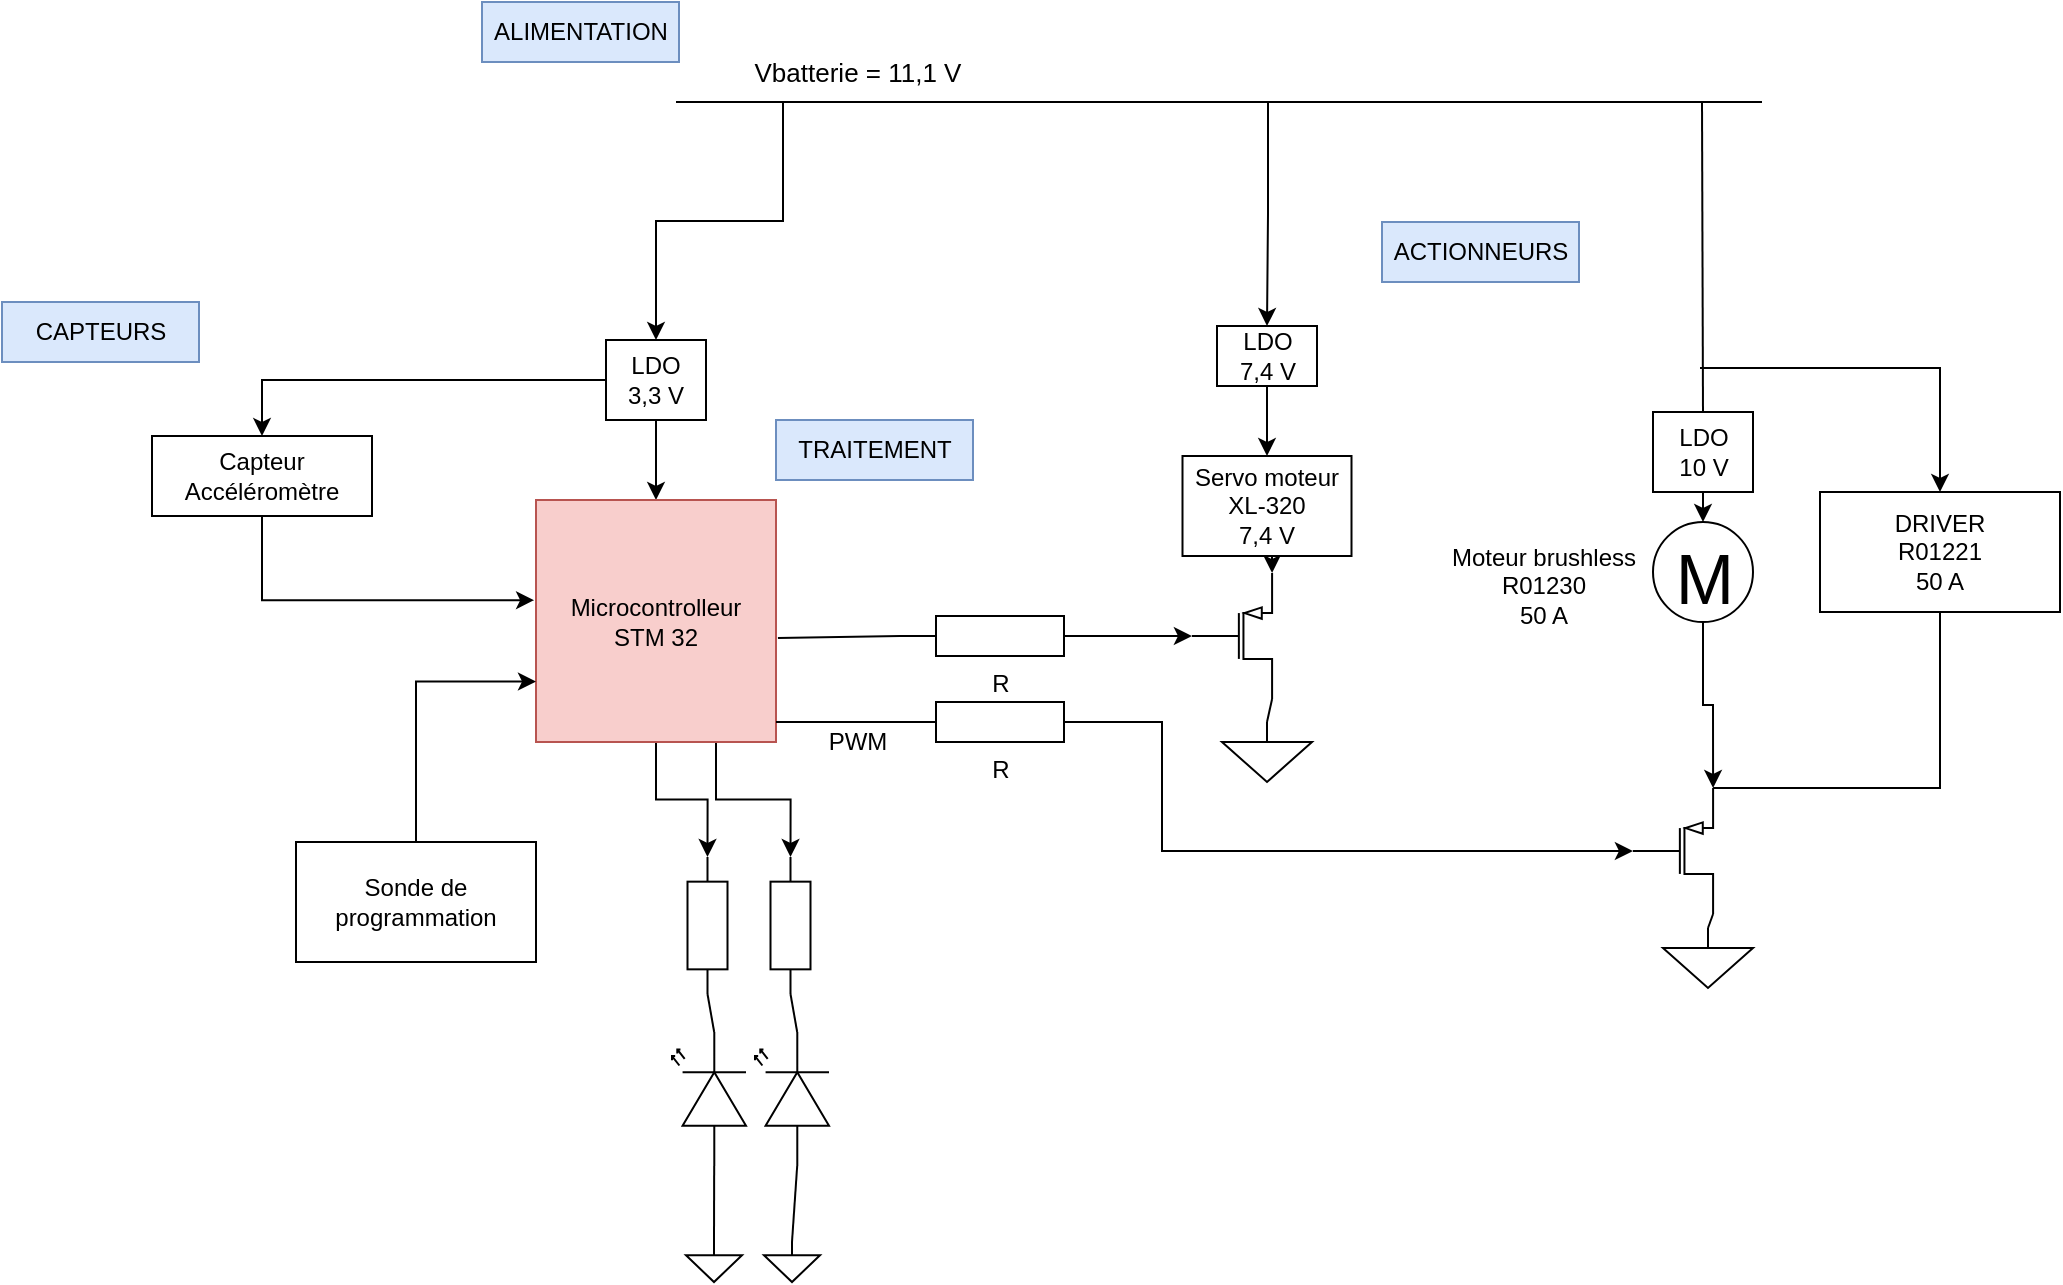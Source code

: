 <mxfile version="21.1.5" type="github">
  <diagram name="Page-1" id="BmPKDK8v9zG8-tpcR2I4">
    <mxGraphModel dx="1035" dy="569" grid="1" gridSize="10" guides="1" tooltips="1" connect="1" arrows="1" fold="1" page="1" pageScale="1" pageWidth="1169" pageHeight="827" math="0" shadow="0">
      <root>
        <mxCell id="0" />
        <mxCell id="1" parent="0" />
        <mxCell id="1hGbe3STKy7xls45Atfi-2" value="" style="endArrow=none;html=1;rounded=0;" parent="1" edge="1">
          <mxGeometry width="50" height="50" relative="1" as="geometry">
            <mxPoint x="407" y="190" as="sourcePoint" />
            <mxPoint x="950" y="190" as="targetPoint" />
          </mxGeometry>
        </mxCell>
        <mxCell id="1hGbe3STKy7xls45Atfi-38" style="edgeStyle=orthogonalEdgeStyle;rounded=0;orthogonalLoop=1;jettySize=auto;html=1;exitX=0.25;exitY=1;exitDx=0;exitDy=0;entryX=0.5;entryY=0;entryDx=0;entryDy=0;" parent="1" source="1hGbe3STKy7xls45Atfi-4" target="1hGbe3STKy7xls45Atfi-5" edge="1">
          <mxGeometry relative="1" as="geometry" />
        </mxCell>
        <mxCell id="1hGbe3STKy7xls45Atfi-4" value="&lt;font style=&quot;font-size: 13px;&quot;&gt;Vbatterie = 11,1 V&lt;/font&gt;" style="text;html=1;strokeColor=none;fillColor=none;align=center;verticalAlign=middle;whiteSpace=wrap;rounded=0;" parent="1" vertex="1">
          <mxGeometry x="423" y="160" width="150" height="30" as="geometry" />
        </mxCell>
        <mxCell id="1hGbe3STKy7xls45Atfi-7" style="edgeStyle=orthogonalEdgeStyle;rounded=0;orthogonalLoop=1;jettySize=auto;html=1;entryX=0.5;entryY=0;entryDx=0;entryDy=0;" parent="1" target="1hGbe3STKy7xls45Atfi-8" edge="1">
          <mxGeometry relative="1" as="geometry">
            <mxPoint x="397" y="389" as="targetPoint" />
            <mxPoint x="397" y="349" as="sourcePoint" />
            <Array as="points">
              <mxPoint x="397" y="367" />
              <mxPoint x="397" y="367" />
            </Array>
          </mxGeometry>
        </mxCell>
        <mxCell id="1hGbe3STKy7xls45Atfi-15" value="" style="edgeStyle=orthogonalEdgeStyle;rounded=0;orthogonalLoop=1;jettySize=auto;html=1;" parent="1" source="1hGbe3STKy7xls45Atfi-5" target="1hGbe3STKy7xls45Atfi-14" edge="1">
          <mxGeometry relative="1" as="geometry" />
        </mxCell>
        <mxCell id="1hGbe3STKy7xls45Atfi-5" value="LDO&lt;br&gt;3,3 V" style="rounded=0;whiteSpace=wrap;html=1;" parent="1" vertex="1">
          <mxGeometry x="372" y="309" width="50" height="40" as="geometry" />
        </mxCell>
        <mxCell id="F3plpZBaPLcceAsT034O-8" style="edgeStyle=orthogonalEdgeStyle;rounded=0;orthogonalLoop=1;jettySize=auto;html=1;entryX=0;entryY=0.5;entryDx=0;entryDy=0;entryPerimeter=0;" edge="1" parent="1" source="1hGbe3STKy7xls45Atfi-8" target="F3plpZBaPLcceAsT034O-3">
          <mxGeometry relative="1" as="geometry" />
        </mxCell>
        <mxCell id="F3plpZBaPLcceAsT034O-9" style="edgeStyle=orthogonalEdgeStyle;rounded=0;orthogonalLoop=1;jettySize=auto;html=1;exitX=0.75;exitY=1;exitDx=0;exitDy=0;entryX=0;entryY=0.5;entryDx=0;entryDy=0;entryPerimeter=0;" edge="1" parent="1" source="1hGbe3STKy7xls45Atfi-8" target="F3plpZBaPLcceAsT034O-4">
          <mxGeometry relative="1" as="geometry" />
        </mxCell>
        <mxCell id="1hGbe3STKy7xls45Atfi-8" value="Microcontrolleur&lt;br&gt;STM 32" style="rounded=0;whiteSpace=wrap;html=1;fillColor=#f8cecc;strokeColor=#b85450;" parent="1" vertex="1">
          <mxGeometry x="337" y="389" width="120" height="121" as="geometry" />
        </mxCell>
        <mxCell id="1hGbe3STKy7xls45Atfi-10" style="edgeStyle=orthogonalEdgeStyle;rounded=0;orthogonalLoop=1;jettySize=auto;html=1;entryX=0;entryY=0.75;entryDx=0;entryDy=0;" parent="1" source="1hGbe3STKy7xls45Atfi-9" target="1hGbe3STKy7xls45Atfi-8" edge="1">
          <mxGeometry relative="1" as="geometry" />
        </mxCell>
        <mxCell id="1hGbe3STKy7xls45Atfi-9" value="Sonde de programmation" style="rounded=0;whiteSpace=wrap;html=1;" parent="1" vertex="1">
          <mxGeometry x="217" y="560" width="120" height="60" as="geometry" />
        </mxCell>
        <mxCell id="1hGbe3STKy7xls45Atfi-16" style="edgeStyle=orthogonalEdgeStyle;rounded=0;orthogonalLoop=1;jettySize=auto;html=1;exitX=0.5;exitY=1;exitDx=0;exitDy=0;entryX=-0.008;entryY=0.414;entryDx=0;entryDy=0;entryPerimeter=0;" parent="1" source="1hGbe3STKy7xls45Atfi-14" target="1hGbe3STKy7xls45Atfi-8" edge="1">
          <mxGeometry relative="1" as="geometry" />
        </mxCell>
        <mxCell id="1hGbe3STKy7xls45Atfi-14" value="Capteur&lt;br&gt;Accéléromètre" style="whiteSpace=wrap;html=1;rounded=0;" parent="1" vertex="1">
          <mxGeometry x="145" y="357" width="110" height="40" as="geometry" />
        </mxCell>
        <mxCell id="1hGbe3STKy7xls45Atfi-67" style="edgeStyle=orthogonalEdgeStyle;rounded=0;orthogonalLoop=1;jettySize=auto;html=1;exitX=1;exitY=0.5;exitDx=0;exitDy=0;exitPerimeter=0;entryX=0;entryY=0.5;entryDx=0;entryDy=0;entryPerimeter=0;" parent="1" source="1hGbe3STKy7xls45Atfi-20" target="1hGbe3STKy7xls45Atfi-24" edge="1">
          <mxGeometry relative="1" as="geometry">
            <Array as="points">
              <mxPoint x="650" y="500" />
              <mxPoint x="650" y="565" />
            </Array>
          </mxGeometry>
        </mxCell>
        <mxCell id="1hGbe3STKy7xls45Atfi-20" value="R" style="pointerEvents=1;verticalLabelPosition=bottom;shadow=0;dashed=0;align=center;html=1;verticalAlign=top;shape=mxgraph.electrical.resistors.resistor_1;" parent="1" vertex="1">
          <mxGeometry x="519" y="490" width="100" height="20" as="geometry" />
        </mxCell>
        <mxCell id="1hGbe3STKy7xls45Atfi-23" value="PWM" style="text;html=1;strokeColor=none;fillColor=none;align=center;verticalAlign=middle;whiteSpace=wrap;rounded=0;" parent="1" vertex="1">
          <mxGeometry x="483" y="500" width="30" height="20" as="geometry" />
        </mxCell>
        <mxCell id="1hGbe3STKy7xls45Atfi-24" value="" style="verticalLabelPosition=bottom;shadow=0;dashed=0;align=center;html=1;verticalAlign=top;shape=mxgraph.electrical.transistors.pmos;pointerEvents=1;" parent="1" vertex="1">
          <mxGeometry x="880.5" y="533" width="50" height="63" as="geometry" />
        </mxCell>
        <mxCell id="1hGbe3STKy7xls45Atfi-27" value="" style="pointerEvents=1;verticalLabelPosition=bottom;shadow=0;dashed=0;align=center;html=1;verticalAlign=top;shape=mxgraph.electrical.signal_sources.signal_ground;" parent="1" vertex="1">
          <mxGeometry x="900.5" y="603" width="45" height="30" as="geometry" />
        </mxCell>
        <mxCell id="1hGbe3STKy7xls45Atfi-28" value="" style="endArrow=none;html=1;rounded=0;entryX=1;entryY=1;entryDx=0;entryDy=0;entryPerimeter=0;exitX=0.5;exitY=0;exitDx=0;exitDy=0;exitPerimeter=0;" parent="1" source="1hGbe3STKy7xls45Atfi-27" target="1hGbe3STKy7xls45Atfi-24" edge="1">
          <mxGeometry width="50" height="50" relative="1" as="geometry">
            <mxPoint x="550.5" y="633" as="sourcePoint" />
            <mxPoint x="600.5" y="583" as="targetPoint" />
          </mxGeometry>
        </mxCell>
        <mxCell id="1hGbe3STKy7xls45Atfi-32" value="" style="endArrow=none;html=1;rounded=0;exitX=0.5;exitY=0;exitDx=0;exitDy=0;" parent="1" edge="1">
          <mxGeometry width="50" height="50" relative="1" as="geometry">
            <mxPoint x="920.5" y="345" as="sourcePoint" />
            <mxPoint x="920" y="190" as="targetPoint" />
          </mxGeometry>
        </mxCell>
        <mxCell id="1hGbe3STKy7xls45Atfi-40" style="edgeStyle=orthogonalEdgeStyle;rounded=0;orthogonalLoop=1;jettySize=auto;html=1;exitX=0.5;exitY=1;exitDx=0;exitDy=0;entryX=0.5;entryY=0;entryDx=0;entryDy=0;entryPerimeter=0;" parent="1" source="1hGbe3STKy7xls45Atfi-35" target="1hGbe3STKy7xls45Atfi-37" edge="1">
          <mxGeometry relative="1" as="geometry" />
        </mxCell>
        <mxCell id="1hGbe3STKy7xls45Atfi-35" value="LDO&lt;br&gt;10&amp;nbsp;V" style="rounded=0;whiteSpace=wrap;html=1;" parent="1" vertex="1">
          <mxGeometry x="895.5" y="345" width="50" height="40" as="geometry" />
        </mxCell>
        <mxCell id="1hGbe3STKy7xls45Atfi-50" style="edgeStyle=orthogonalEdgeStyle;rounded=0;orthogonalLoop=1;jettySize=auto;html=1;exitX=0.5;exitY=1;exitDx=0;exitDy=0;exitPerimeter=0;entryX=1;entryY=0;entryDx=0;entryDy=0;entryPerimeter=0;" parent="1" source="1hGbe3STKy7xls45Atfi-37" target="1hGbe3STKy7xls45Atfi-24" edge="1">
          <mxGeometry relative="1" as="geometry" />
        </mxCell>
        <mxCell id="1hGbe3STKy7xls45Atfi-37" value="&lt;font style=&quot;font-size: 35px;&quot;&gt;M&lt;/font&gt;" style="dashed=0;outlineConnect=0;align=center;html=1;shape=mxgraph.pid.engines.electric_motor;fontSize=45;" parent="1" vertex="1">
          <mxGeometry x="895.5" y="400" width="50" height="50" as="geometry" />
        </mxCell>
        <mxCell id="1hGbe3STKy7xls45Atfi-41" value="DRIVER&lt;br&gt;R01221&lt;br&gt;50 A" style="rounded=0;whiteSpace=wrap;html=1;" parent="1" vertex="1">
          <mxGeometry x="979" y="385" width="120" height="60" as="geometry" />
        </mxCell>
        <mxCell id="1hGbe3STKy7xls45Atfi-44" value="" style="endArrow=classic;html=1;rounded=0;entryX=0.5;entryY=0;entryDx=0;entryDy=0;" parent="1" target="1hGbe3STKy7xls45Atfi-41" edge="1">
          <mxGeometry width="50" height="50" relative="1" as="geometry">
            <mxPoint x="919" y="323" as="sourcePoint" />
            <mxPoint x="769" y="373" as="targetPoint" />
            <Array as="points">
              <mxPoint x="1039" y="323" />
            </Array>
          </mxGeometry>
        </mxCell>
        <mxCell id="1hGbe3STKy7xls45Atfi-45" value="Moteur brushless&lt;br&gt;R01230&lt;br&gt;50 A" style="text;html=1;strokeColor=none;fillColor=none;align=center;verticalAlign=middle;whiteSpace=wrap;rounded=0;" parent="1" vertex="1">
          <mxGeometry x="785.5" y="417" width="110" height="30" as="geometry" />
        </mxCell>
        <mxCell id="1hGbe3STKy7xls45Atfi-53" value="" style="endArrow=none;html=1;rounded=0;exitX=1;exitY=0;exitDx=0;exitDy=0;exitPerimeter=0;entryX=0.5;entryY=1;entryDx=0;entryDy=0;" parent="1" source="1hGbe3STKy7xls45Atfi-24" target="1hGbe3STKy7xls45Atfi-41" edge="1">
          <mxGeometry width="50" height="50" relative="1" as="geometry">
            <mxPoint x="719" y="423" as="sourcePoint" />
            <mxPoint x="769" y="373" as="targetPoint" />
            <Array as="points">
              <mxPoint x="1039" y="533" />
            </Array>
          </mxGeometry>
        </mxCell>
        <mxCell id="1hGbe3STKy7xls45Atfi-74" style="edgeStyle=orthogonalEdgeStyle;rounded=0;orthogonalLoop=1;jettySize=auto;html=1;exitX=0.5;exitY=1;exitDx=0;exitDy=0;entryX=1;entryY=0;entryDx=0;entryDy=0;entryPerimeter=0;" parent="1" source="1hGbe3STKy7xls45Atfi-54" target="1hGbe3STKy7xls45Atfi-64" edge="1">
          <mxGeometry relative="1" as="geometry" />
        </mxCell>
        <mxCell id="1hGbe3STKy7xls45Atfi-54" value="Servo moteur&lt;br&gt;XL-320&lt;br&gt;7,4 V" style="rounded=0;whiteSpace=wrap;html=1;" parent="1" vertex="1">
          <mxGeometry x="660.25" y="367" width="84.5" height="50" as="geometry" />
        </mxCell>
        <mxCell id="1hGbe3STKy7xls45Atfi-55" value="ACTIONNEURS" style="text;html=1;strokeColor=#6c8ebf;fillColor=#dae8fc;align=center;verticalAlign=middle;whiteSpace=wrap;rounded=0;" parent="1" vertex="1">
          <mxGeometry x="760" y="250" width="98.5" height="30" as="geometry" />
        </mxCell>
        <mxCell id="1hGbe3STKy7xls45Atfi-56" value="TRAITEMENT" style="text;html=1;strokeColor=#6c8ebf;fillColor=#dae8fc;align=center;verticalAlign=middle;whiteSpace=wrap;rounded=0;" parent="1" vertex="1">
          <mxGeometry x="457" y="349" width="98.5" height="30" as="geometry" />
        </mxCell>
        <mxCell id="1hGbe3STKy7xls45Atfi-57" value="CAPTEURS" style="text;html=1;strokeColor=#6c8ebf;fillColor=#dae8fc;align=center;verticalAlign=middle;whiteSpace=wrap;rounded=0;" parent="1" vertex="1">
          <mxGeometry x="70" y="290" width="98.5" height="30" as="geometry" />
        </mxCell>
        <mxCell id="1hGbe3STKy7xls45Atfi-58" value="ALIMENTATION" style="text;html=1;strokeColor=#6c8ebf;fillColor=#dae8fc;align=center;verticalAlign=middle;whiteSpace=wrap;rounded=0;" parent="1" vertex="1">
          <mxGeometry x="310" y="140" width="98.5" height="30" as="geometry" />
        </mxCell>
        <mxCell id="1hGbe3STKy7xls45Atfi-62" style="edgeStyle=orthogonalEdgeStyle;rounded=0;orthogonalLoop=1;jettySize=auto;html=1;entryX=0.5;entryY=0;entryDx=0;entryDy=0;" parent="1" source="1hGbe3STKy7xls45Atfi-61" target="1hGbe3STKy7xls45Atfi-54" edge="1">
          <mxGeometry relative="1" as="geometry" />
        </mxCell>
        <mxCell id="1hGbe3STKy7xls45Atfi-71" style="edgeStyle=orthogonalEdgeStyle;rounded=0;orthogonalLoop=1;jettySize=auto;html=1;exitX=0.5;exitY=0;exitDx=0;exitDy=0;entryX=0.5;entryY=0;entryDx=0;entryDy=0;" parent="1" target="1hGbe3STKy7xls45Atfi-61" edge="1">
          <mxGeometry relative="1" as="geometry">
            <mxPoint x="692" y="190" as="sourcePoint" />
            <Array as="points">
              <mxPoint x="703" y="190" />
              <mxPoint x="703" y="246" />
            </Array>
          </mxGeometry>
        </mxCell>
        <mxCell id="1hGbe3STKy7xls45Atfi-61" value="LDO&lt;br&gt;7,4 V" style="rounded=0;whiteSpace=wrap;html=1;" parent="1" vertex="1">
          <mxGeometry x="677.5" y="302" width="50" height="30" as="geometry" />
        </mxCell>
        <mxCell id="1hGbe3STKy7xls45Atfi-72" style="edgeStyle=orthogonalEdgeStyle;rounded=0;orthogonalLoop=1;jettySize=auto;html=1;exitX=1;exitY=0.5;exitDx=0;exitDy=0;exitPerimeter=0;entryX=0;entryY=0.5;entryDx=0;entryDy=0;entryPerimeter=0;" parent="1" source="1hGbe3STKy7xls45Atfi-63" target="1hGbe3STKy7xls45Atfi-64" edge="1">
          <mxGeometry relative="1" as="geometry" />
        </mxCell>
        <mxCell id="1hGbe3STKy7xls45Atfi-63" value="R" style="pointerEvents=1;verticalLabelPosition=bottom;shadow=0;dashed=0;align=center;html=1;verticalAlign=top;shape=mxgraph.electrical.resistors.resistor_1;" parent="1" vertex="1">
          <mxGeometry x="519" y="447" width="100" height="20" as="geometry" />
        </mxCell>
        <mxCell id="1hGbe3STKy7xls45Atfi-64" value="" style="verticalLabelPosition=bottom;shadow=0;dashed=0;align=center;html=1;verticalAlign=top;shape=mxgraph.electrical.transistors.pmos;pointerEvents=1;" parent="1" vertex="1">
          <mxGeometry x="660" y="425.5" width="50" height="63" as="geometry" />
        </mxCell>
        <mxCell id="1hGbe3STKy7xls45Atfi-65" value="" style="pointerEvents=1;verticalLabelPosition=bottom;shadow=0;dashed=0;align=center;html=1;verticalAlign=top;shape=mxgraph.electrical.signal_sources.signal_ground;" parent="1" vertex="1">
          <mxGeometry x="680" y="500" width="45" height="30" as="geometry" />
        </mxCell>
        <mxCell id="1hGbe3STKy7xls45Atfi-68" value="" style="endArrow=none;html=1;rounded=0;entryX=0;entryY=0.5;entryDx=0;entryDy=0;entryPerimeter=0;exitX=1;exitY=0.917;exitDx=0;exitDy=0;exitPerimeter=0;" parent="1" source="1hGbe3STKy7xls45Atfi-8" target="1hGbe3STKy7xls45Atfi-20" edge="1">
          <mxGeometry width="50" height="50" relative="1" as="geometry">
            <mxPoint x="457" y="570" as="sourcePoint" />
            <mxPoint x="507" y="520" as="targetPoint" />
          </mxGeometry>
        </mxCell>
        <mxCell id="1hGbe3STKy7xls45Atfi-70" value="" style="endArrow=none;html=1;rounded=0;entryX=0;entryY=0.5;entryDx=0;entryDy=0;entryPerimeter=0;exitX=1.008;exitY=0.57;exitDx=0;exitDy=0;exitPerimeter=0;" parent="1" source="1hGbe3STKy7xls45Atfi-8" target="1hGbe3STKy7xls45Atfi-63" edge="1">
          <mxGeometry width="50" height="50" relative="1" as="geometry">
            <mxPoint x="740" y="450" as="sourcePoint" />
            <mxPoint x="790" y="400" as="targetPoint" />
          </mxGeometry>
        </mxCell>
        <mxCell id="1hGbe3STKy7xls45Atfi-73" value="" style="endArrow=none;html=1;rounded=0;exitX=1;exitY=1;exitDx=0;exitDy=0;exitPerimeter=0;entryX=0.5;entryY=0;entryDx=0;entryDy=0;entryPerimeter=0;" parent="1" source="1hGbe3STKy7xls45Atfi-64" target="1hGbe3STKy7xls45Atfi-65" edge="1">
          <mxGeometry width="50" height="50" relative="1" as="geometry">
            <mxPoint x="740" y="450" as="sourcePoint" />
            <mxPoint x="790" y="400" as="targetPoint" />
          </mxGeometry>
        </mxCell>
        <mxCell id="F3plpZBaPLcceAsT034O-1" value="" style="verticalLabelPosition=bottom;shadow=0;dashed=0;align=center;html=1;verticalAlign=top;shape=mxgraph.electrical.opto_electronics.led_2;pointerEvents=1;rotation=-90;" vertex="1" parent="1">
          <mxGeometry x="390" y="670" width="67" height="37" as="geometry" />
        </mxCell>
        <mxCell id="F3plpZBaPLcceAsT034O-2" value="" style="verticalLabelPosition=bottom;shadow=0;dashed=0;align=center;html=1;verticalAlign=top;shape=mxgraph.electrical.opto_electronics.led_2;pointerEvents=1;rotation=-90;" vertex="1" parent="1">
          <mxGeometry x="431.5" y="670" width="67" height="37" as="geometry" />
        </mxCell>
        <mxCell id="F3plpZBaPLcceAsT034O-3" value="" style="pointerEvents=1;verticalLabelPosition=bottom;shadow=0;dashed=0;align=center;html=1;verticalAlign=top;shape=mxgraph.electrical.resistors.resistor_1;rotation=90;" vertex="1" parent="1">
          <mxGeometry x="388.5" y="591.75" width="68.5" height="20" as="geometry" />
        </mxCell>
        <mxCell id="F3plpZBaPLcceAsT034O-4" value="" style="pointerEvents=1;verticalLabelPosition=bottom;shadow=0;dashed=0;align=center;html=1;verticalAlign=top;shape=mxgraph.electrical.resistors.resistor_1;rotation=90;" vertex="1" parent="1">
          <mxGeometry x="430" y="591.75" width="68.5" height="20" as="geometry" />
        </mxCell>
        <mxCell id="F3plpZBaPLcceAsT034O-6" value="" style="pointerEvents=1;verticalLabelPosition=bottom;shadow=0;dashed=0;align=center;html=1;verticalAlign=top;shape=mxgraph.electrical.signal_sources.signal_ground;" vertex="1" parent="1">
          <mxGeometry x="412" y="760" width="28" height="20" as="geometry" />
        </mxCell>
        <mxCell id="F3plpZBaPLcceAsT034O-7" value="" style="pointerEvents=1;verticalLabelPosition=bottom;shadow=0;dashed=0;align=center;html=1;verticalAlign=top;shape=mxgraph.electrical.signal_sources.signal_ground;" vertex="1" parent="1">
          <mxGeometry x="451" y="760" width="28" height="20" as="geometry" />
        </mxCell>
        <mxCell id="F3plpZBaPLcceAsT034O-11" value="" style="endArrow=none;html=1;rounded=0;exitX=1;exitY=0.57;exitDx=0;exitDy=0;exitPerimeter=0;entryX=1;entryY=0.5;entryDx=0;entryDy=0;entryPerimeter=0;" edge="1" parent="1" source="F3plpZBaPLcceAsT034O-2" target="F3plpZBaPLcceAsT034O-4">
          <mxGeometry width="50" height="50" relative="1" as="geometry">
            <mxPoint x="540" y="540" as="sourcePoint" />
            <mxPoint x="590" y="490" as="targetPoint" />
          </mxGeometry>
        </mxCell>
        <mxCell id="F3plpZBaPLcceAsT034O-12" value="" style="endArrow=none;html=1;rounded=0;exitX=1;exitY=0.57;exitDx=0;exitDy=0;exitPerimeter=0;entryX=1;entryY=0.5;entryDx=0;entryDy=0;entryPerimeter=0;" edge="1" parent="1" source="F3plpZBaPLcceAsT034O-1" target="F3plpZBaPLcceAsT034O-3">
          <mxGeometry width="50" height="50" relative="1" as="geometry">
            <mxPoint x="540" y="540" as="sourcePoint" />
            <mxPoint x="590" y="490" as="targetPoint" />
          </mxGeometry>
        </mxCell>
        <mxCell id="F3plpZBaPLcceAsT034O-14" value="" style="endArrow=none;html=1;rounded=0;exitX=0.5;exitY=0;exitDx=0;exitDy=0;exitPerimeter=0;entryX=0;entryY=0.57;entryDx=0;entryDy=0;entryPerimeter=0;" edge="1" parent="1" source="F3plpZBaPLcceAsT034O-7" target="F3plpZBaPLcceAsT034O-2">
          <mxGeometry width="50" height="50" relative="1" as="geometry">
            <mxPoint x="540" y="540" as="sourcePoint" />
            <mxPoint x="590" y="490" as="targetPoint" />
          </mxGeometry>
        </mxCell>
        <mxCell id="F3plpZBaPLcceAsT034O-15" value="" style="endArrow=none;html=1;rounded=0;exitX=0.5;exitY=0;exitDx=0;exitDy=0;exitPerimeter=0;entryX=0;entryY=0.57;entryDx=0;entryDy=0;entryPerimeter=0;" edge="1" parent="1" source="F3plpZBaPLcceAsT034O-6" target="F3plpZBaPLcceAsT034O-1">
          <mxGeometry width="50" height="50" relative="1" as="geometry">
            <mxPoint x="540" y="540" as="sourcePoint" />
            <mxPoint x="590" y="490" as="targetPoint" />
          </mxGeometry>
        </mxCell>
      </root>
    </mxGraphModel>
  </diagram>
</mxfile>
